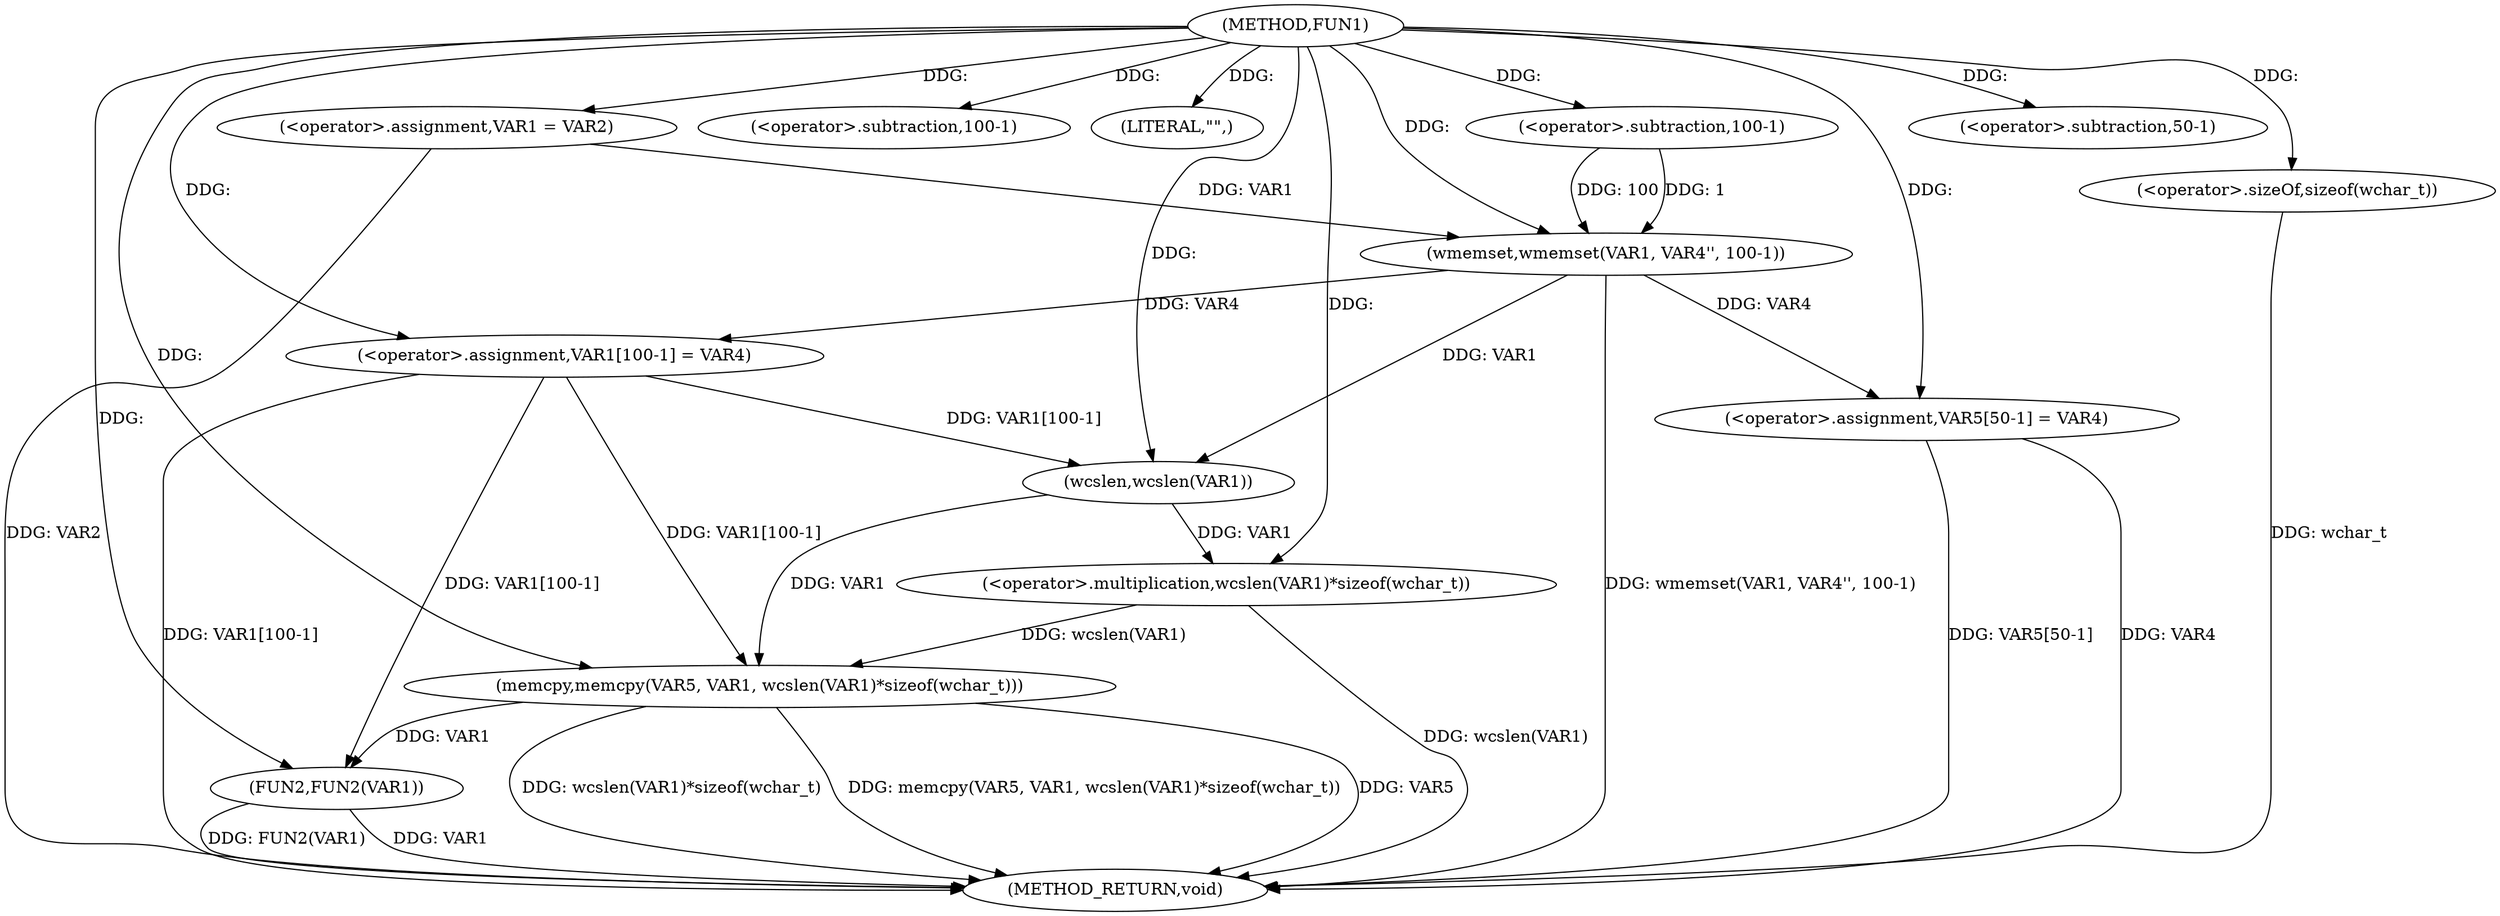 digraph FUN1 {  
"1000100" [label = "(METHOD,FUN1)" ]
"1000141" [label = "(METHOD_RETURN,void)" ]
"1000104" [label = "(<operator>.assignment,VAR1 = VAR2)" ]
"1000109" [label = "(wmemset,wmemset(VAR1, VAR4'', 100-1))" ]
"1000112" [label = "(<operator>.subtraction,100-1)" ]
"1000115" [label = "(<operator>.assignment,VAR1[100-1] = VAR4)" ]
"1000118" [label = "(<operator>.subtraction,100-1)" ]
"1000123" [label = "(LITERAL,\"\",)" ]
"1000124" [label = "(memcpy,memcpy(VAR5, VAR1, wcslen(VAR1)*sizeof(wchar_t)))" ]
"1000127" [label = "(<operator>.multiplication,wcslen(VAR1)*sizeof(wchar_t))" ]
"1000128" [label = "(wcslen,wcslen(VAR1))" ]
"1000130" [label = "(<operator>.sizeOf,sizeof(wchar_t))" ]
"1000132" [label = "(<operator>.assignment,VAR5[50-1] = VAR4)" ]
"1000135" [label = "(<operator>.subtraction,50-1)" ]
"1000139" [label = "(FUN2,FUN2(VAR1))" ]
  "1000124" -> "1000141"  [ label = "DDG: VAR5"] 
  "1000139" -> "1000141"  [ label = "DDG: VAR1"] 
  "1000124" -> "1000141"  [ label = "DDG: wcslen(VAR1)*sizeof(wchar_t)"] 
  "1000132" -> "1000141"  [ label = "DDG: VAR5[50-1]"] 
  "1000115" -> "1000141"  [ label = "DDG: VAR1[100-1]"] 
  "1000139" -> "1000141"  [ label = "DDG: FUN2(VAR1)"] 
  "1000127" -> "1000141"  [ label = "DDG: wcslen(VAR1)"] 
  "1000132" -> "1000141"  [ label = "DDG: VAR4"] 
  "1000104" -> "1000141"  [ label = "DDG: VAR2"] 
  "1000109" -> "1000141"  [ label = "DDG: wmemset(VAR1, VAR4'', 100-1)"] 
  "1000130" -> "1000141"  [ label = "DDG: wchar_t"] 
  "1000124" -> "1000141"  [ label = "DDG: memcpy(VAR5, VAR1, wcslen(VAR1)*sizeof(wchar_t))"] 
  "1000100" -> "1000104"  [ label = "DDG: "] 
  "1000104" -> "1000109"  [ label = "DDG: VAR1"] 
  "1000100" -> "1000109"  [ label = "DDG: "] 
  "1000112" -> "1000109"  [ label = "DDG: 100"] 
  "1000112" -> "1000109"  [ label = "DDG: 1"] 
  "1000100" -> "1000112"  [ label = "DDG: "] 
  "1000109" -> "1000115"  [ label = "DDG: VAR4"] 
  "1000100" -> "1000115"  [ label = "DDG: "] 
  "1000100" -> "1000118"  [ label = "DDG: "] 
  "1000100" -> "1000123"  [ label = "DDG: "] 
  "1000100" -> "1000124"  [ label = "DDG: "] 
  "1000128" -> "1000124"  [ label = "DDG: VAR1"] 
  "1000115" -> "1000124"  [ label = "DDG: VAR1[100-1]"] 
  "1000127" -> "1000124"  [ label = "DDG: wcslen(VAR1)"] 
  "1000128" -> "1000127"  [ label = "DDG: VAR1"] 
  "1000109" -> "1000128"  [ label = "DDG: VAR1"] 
  "1000115" -> "1000128"  [ label = "DDG: VAR1[100-1]"] 
  "1000100" -> "1000128"  [ label = "DDG: "] 
  "1000100" -> "1000127"  [ label = "DDG: "] 
  "1000100" -> "1000130"  [ label = "DDG: "] 
  "1000100" -> "1000132"  [ label = "DDG: "] 
  "1000109" -> "1000132"  [ label = "DDG: VAR4"] 
  "1000100" -> "1000135"  [ label = "DDG: "] 
  "1000124" -> "1000139"  [ label = "DDG: VAR1"] 
  "1000115" -> "1000139"  [ label = "DDG: VAR1[100-1]"] 
  "1000100" -> "1000139"  [ label = "DDG: "] 
}
